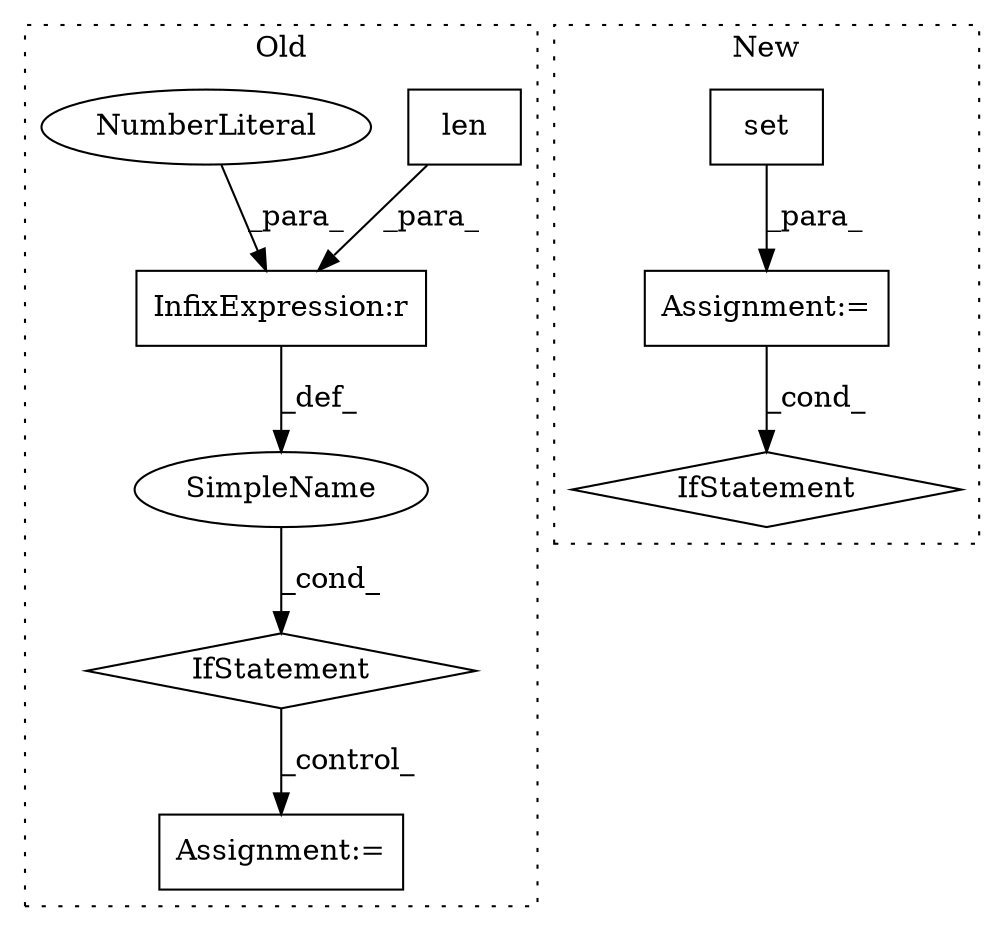 digraph G {
subgraph cluster0 {
1 [label="len" a="32" s="8088,8114" l="4,1" shape="box"];
4 [label="InfixExpression:r" a="27" s="8115" l="3" shape="box"];
5 [label="IfStatement" a="25" s="8084,8119" l="4,2" shape="diamond"];
6 [label="NumberLiteral" a="34" s="8118" l="1" shape="ellipse"];
7 [label="Assignment:=" a="7" s="8151" l="1" shape="box"];
8 [label="SimpleName" a="42" s="" l="" shape="ellipse"];
label = "Old";
style="dotted";
}
subgraph cluster1 {
2 [label="set" a="32" s="7574" l="5" shape="box"];
3 [label="Assignment:=" a="7" s="7573" l="1" shape="box"];
9 [label="IfStatement" a="25" s="8015,8042" l="4,2" shape="diamond"];
label = "New";
style="dotted";
}
1 -> 4 [label="_para_"];
2 -> 3 [label="_para_"];
3 -> 9 [label="_cond_"];
4 -> 8 [label="_def_"];
5 -> 7 [label="_control_"];
6 -> 4 [label="_para_"];
8 -> 5 [label="_cond_"];
}
